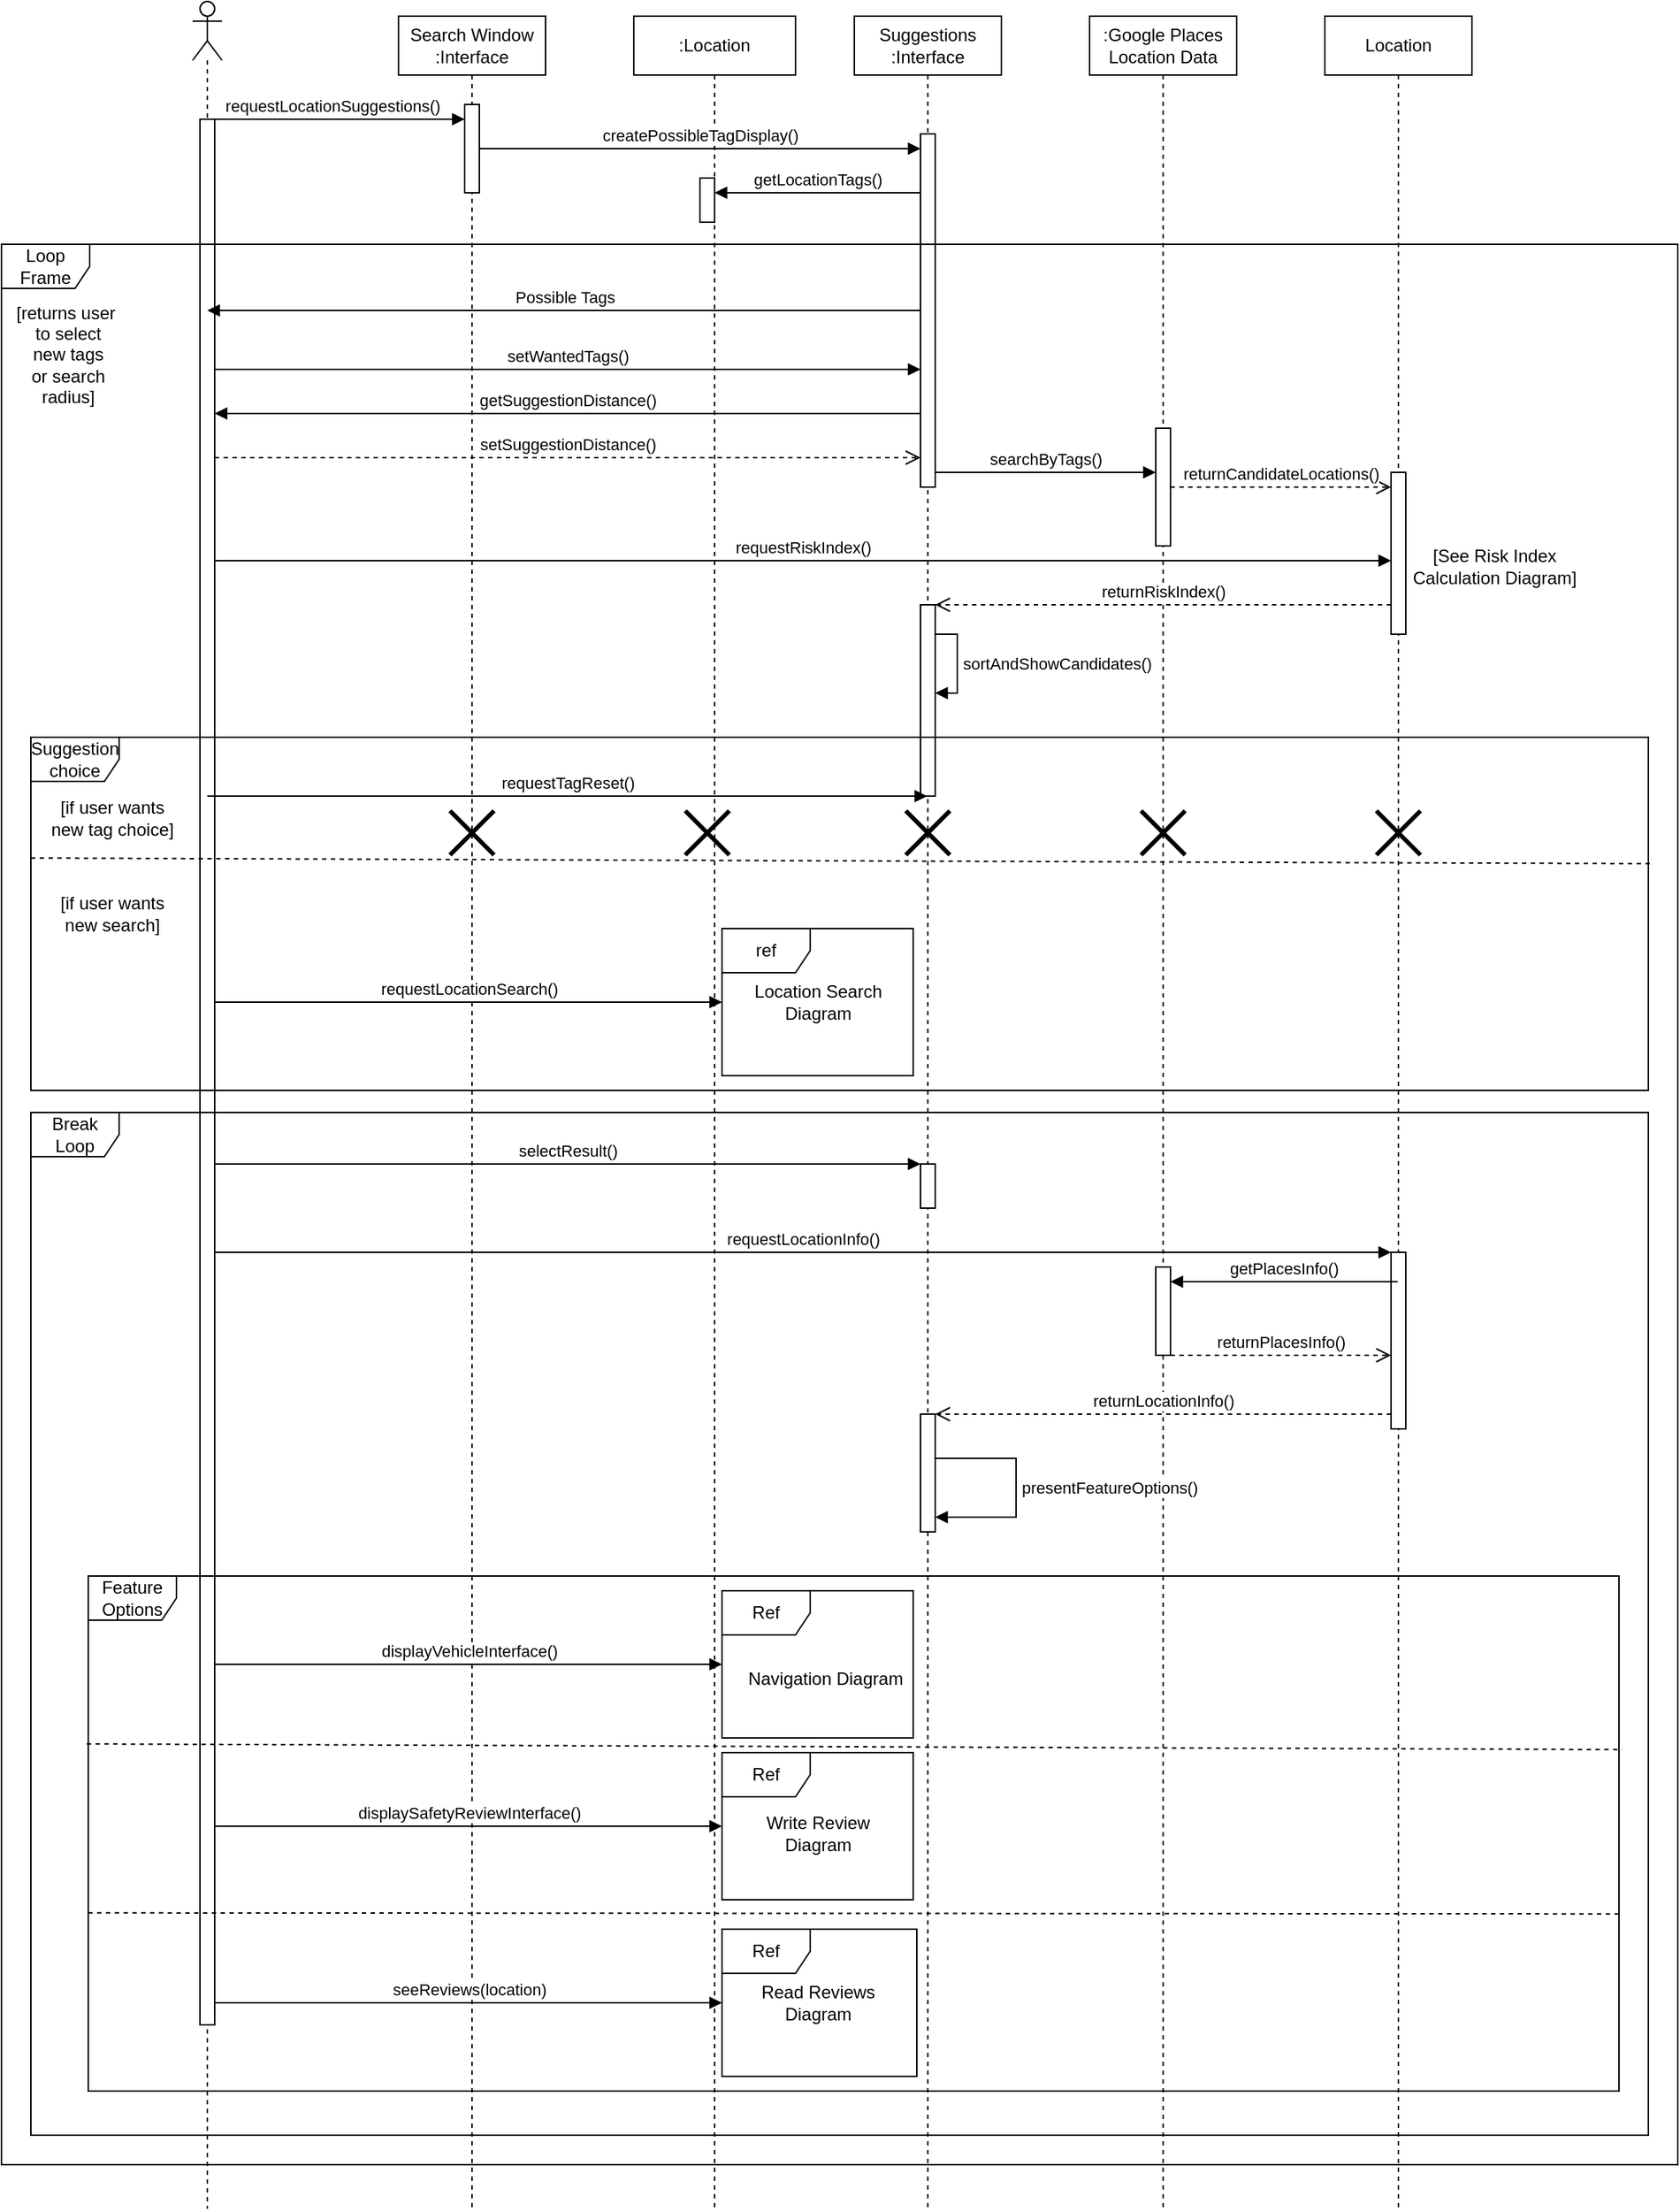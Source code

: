 <mxfile version="14.6.13" type="device"><diagram id="vwBw2WHseg199Gf1Z2LI" name="Page-1"><mxGraphModel dx="1185" dy="614" grid="1" gridSize="10" guides="1" tooltips="1" connect="1" arrows="1" fold="1" page="1" pageScale="1" pageWidth="1169" pageHeight="827" math="0" shadow="0"><root><mxCell id="0"/><mxCell id="1" parent="0"/><mxCell id="PFVnMQh6OcqsYix2DGGy-1" value="" style="shape=umlLifeline;participant=umlActor;perimeter=lifelinePerimeter;whiteSpace=wrap;html=1;container=1;collapsible=0;recursiveResize=0;verticalAlign=top;spacingTop=36;outlineConnect=0;" vertex="1" parent="1"><mxGeometry x="140" y="30" width="20" height="1500" as="geometry"/></mxCell><mxCell id="PFVnMQh6OcqsYix2DGGy-4" value="" style="html=1;points=[];perimeter=orthogonalPerimeter;" vertex="1" parent="PFVnMQh6OcqsYix2DGGy-1"><mxGeometry x="5" y="80" width="10" height="1295" as="geometry"/></mxCell><mxCell id="PFVnMQh6OcqsYix2DGGy-2" value="Search Window&lt;br&gt;:Interface" style="shape=umlLifeline;perimeter=lifelinePerimeter;whiteSpace=wrap;html=1;container=1;collapsible=0;recursiveResize=0;outlineConnect=0;" vertex="1" parent="1"><mxGeometry x="280" y="40" width="100" height="1490" as="geometry"/></mxCell><mxCell id="PFVnMQh6OcqsYix2DGGy-3" value="" style="html=1;points=[];perimeter=orthogonalPerimeter;" vertex="1" parent="PFVnMQh6OcqsYix2DGGy-2"><mxGeometry x="45" y="60" width="10" height="60" as="geometry"/></mxCell><mxCell id="PFVnMQh6OcqsYix2DGGy-5" value="requestLocationSuggestions()" style="html=1;verticalAlign=bottom;endArrow=block;" edge="1" parent="1" source="PFVnMQh6OcqsYix2DGGy-4" target="PFVnMQh6OcqsYix2DGGy-3"><mxGeometry x="-0.062" width="80" relative="1" as="geometry"><mxPoint x="340" y="240" as="sourcePoint"/><mxPoint x="420" y="240" as="targetPoint"/><Array as="points"><mxPoint x="240" y="110"/></Array><mxPoint as="offset"/></mxGeometry></mxCell><mxCell id="PFVnMQh6OcqsYix2DGGy-6" value=":Location" style="shape=umlLifeline;perimeter=lifelinePerimeter;whiteSpace=wrap;html=1;container=1;collapsible=0;recursiveResize=0;outlineConnect=0;" vertex="1" parent="1"><mxGeometry x="440" y="40" width="110" height="1490" as="geometry"/></mxCell><mxCell id="PFVnMQh6OcqsYix2DGGy-8" value="" style="html=1;points=[];perimeter=orthogonalPerimeter;" vertex="1" parent="PFVnMQh6OcqsYix2DGGy-6"><mxGeometry x="45" y="110" width="10" height="30" as="geometry"/></mxCell><mxCell id="PFVnMQh6OcqsYix2DGGy-7" value="getLocationTags()" style="html=1;verticalAlign=bottom;endArrow=block;" edge="1" parent="1" source="PFVnMQh6OcqsYix2DGGy-11" target="PFVnMQh6OcqsYix2DGGy-8"><mxGeometry width="80" relative="1" as="geometry"><mxPoint x="430" y="230" as="sourcePoint"/><mxPoint x="510" y="230" as="targetPoint"/><Array as="points"><mxPoint x="600" y="160"/></Array></mxGeometry></mxCell><mxCell id="PFVnMQh6OcqsYix2DGGy-9" value="Suggestions&lt;br&gt;:Interface" style="shape=umlLifeline;perimeter=lifelinePerimeter;whiteSpace=wrap;html=1;container=1;collapsible=0;recursiveResize=0;outlineConnect=0;" vertex="1" parent="1"><mxGeometry x="590" y="40" width="100" height="1490" as="geometry"/></mxCell><mxCell id="PFVnMQh6OcqsYix2DGGy-11" value="" style="html=1;points=[];perimeter=orthogonalPerimeter;" vertex="1" parent="PFVnMQh6OcqsYix2DGGy-9"><mxGeometry x="45" y="80" width="10" height="240" as="geometry"/></mxCell><mxCell id="PFVnMQh6OcqsYix2DGGy-26" value="" style="html=1;points=[];perimeter=orthogonalPerimeter;" vertex="1" parent="PFVnMQh6OcqsYix2DGGy-9"><mxGeometry x="45" y="400" width="10" height="130" as="geometry"/></mxCell><mxCell id="PFVnMQh6OcqsYix2DGGy-30" value="sortAndShowCandidates()" style="edgeStyle=orthogonalEdgeStyle;html=1;align=left;spacingLeft=2;endArrow=block;rounded=0;" edge="1" target="PFVnMQh6OcqsYix2DGGy-26" parent="PFVnMQh6OcqsYix2DGGy-9" source="PFVnMQh6OcqsYix2DGGy-26"><mxGeometry relative="1" as="geometry"><mxPoint x="-40" y="480" as="sourcePoint"/><Array as="points"><mxPoint x="70" y="420"/><mxPoint x="70" y="460"/></Array><mxPoint x="-40" y="550" as="targetPoint"/></mxGeometry></mxCell><mxCell id="PFVnMQh6OcqsYix2DGGy-49" value="" style="html=1;points=[];perimeter=orthogonalPerimeter;" vertex="1" parent="PFVnMQh6OcqsYix2DGGy-9"><mxGeometry x="45" y="780" width="10" height="30" as="geometry"/></mxCell><mxCell id="PFVnMQh6OcqsYix2DGGy-10" value="createPossibleTagDisplay()" style="html=1;verticalAlign=bottom;endArrow=block;" edge="1" parent="1" source="PFVnMQh6OcqsYix2DGGy-3" target="PFVnMQh6OcqsYix2DGGy-11"><mxGeometry width="80" relative="1" as="geometry"><mxPoint x="610" y="260" as="sourcePoint"/><mxPoint x="690" y="260" as="targetPoint"/></mxGeometry></mxCell><mxCell id="PFVnMQh6OcqsYix2DGGy-12" value="Possible Tags" style="html=1;verticalAlign=bottom;endArrow=block;" edge="1" parent="1" source="PFVnMQh6OcqsYix2DGGy-11" target="PFVnMQh6OcqsYix2DGGy-1"><mxGeometry width="80" relative="1" as="geometry"><mxPoint x="390" y="250" as="sourcePoint"/><mxPoint x="470" y="250" as="targetPoint"/><Array as="points"><mxPoint x="430" y="240"/></Array></mxGeometry></mxCell><mxCell id="PFVnMQh6OcqsYix2DGGy-13" value="setWantedTags()" style="html=1;verticalAlign=bottom;endArrow=block;" edge="1" parent="1" source="PFVnMQh6OcqsYix2DGGy-4" target="PFVnMQh6OcqsYix2DGGy-11"><mxGeometry width="80" relative="1" as="geometry"><mxPoint x="380" y="300" as="sourcePoint"/><mxPoint x="460" y="300" as="targetPoint"/><Array as="points"><mxPoint x="440" y="280"/></Array></mxGeometry></mxCell><mxCell id="PFVnMQh6OcqsYix2DGGy-14" value="getSuggestionDistance()" style="html=1;verticalAlign=bottom;endArrow=block;" edge="1" parent="1" source="PFVnMQh6OcqsYix2DGGy-11" target="PFVnMQh6OcqsYix2DGGy-4"><mxGeometry width="80" relative="1" as="geometry"><mxPoint x="560" y="230" as="sourcePoint"/><mxPoint x="640" y="230" as="targetPoint"/><Array as="points"><mxPoint x="420" y="310"/></Array></mxGeometry></mxCell><mxCell id="PFVnMQh6OcqsYix2DGGy-16" value="setSuggestionDistance()" style="html=1;verticalAlign=bottom;endArrow=open;dashed=1;endSize=8;" edge="1" parent="1" source="PFVnMQh6OcqsYix2DGGy-4" target="PFVnMQh6OcqsYix2DGGy-11"><mxGeometry relative="1" as="geometry"><mxPoint x="640" y="400" as="sourcePoint"/><mxPoint x="560" y="400" as="targetPoint"/><Array as="points"><mxPoint x="610" y="340"/></Array></mxGeometry></mxCell><mxCell id="PFVnMQh6OcqsYix2DGGy-17" value=":Google Places&lt;br&gt;Location Data" style="shape=umlLifeline;perimeter=lifelinePerimeter;whiteSpace=wrap;html=1;container=1;collapsible=0;recursiveResize=0;outlineConnect=0;" vertex="1" parent="1"><mxGeometry x="750" y="40" width="100" height="1490" as="geometry"/></mxCell><mxCell id="PFVnMQh6OcqsYix2DGGy-19" value="" style="html=1;points=[];perimeter=orthogonalPerimeter;" vertex="1" parent="PFVnMQh6OcqsYix2DGGy-17"><mxGeometry x="45" y="280" width="10" height="80" as="geometry"/></mxCell><mxCell id="PFVnMQh6OcqsYix2DGGy-18" value="searchByTags()" style="html=1;verticalAlign=bottom;endArrow=block;" edge="1" parent="1" source="PFVnMQh6OcqsYix2DGGy-11" target="PFVnMQh6OcqsYix2DGGy-19"><mxGeometry width="80" relative="1" as="geometry"><mxPoint x="780" y="310" as="sourcePoint"/><mxPoint x="860" y="310" as="targetPoint"/><Array as="points"><mxPoint x="720" y="350"/></Array></mxGeometry></mxCell><mxCell id="PFVnMQh6OcqsYix2DGGy-20" value="Location" style="shape=umlLifeline;perimeter=lifelinePerimeter;whiteSpace=wrap;html=1;container=1;collapsible=0;recursiveResize=0;outlineConnect=0;" vertex="1" parent="1"><mxGeometry x="910" y="40" width="100" height="1490" as="geometry"/></mxCell><mxCell id="PFVnMQh6OcqsYix2DGGy-21" value="" style="html=1;points=[];perimeter=orthogonalPerimeter;" vertex="1" parent="PFVnMQh6OcqsYix2DGGy-20"><mxGeometry x="45" y="310" width="10" height="110" as="geometry"/></mxCell><mxCell id="PFVnMQh6OcqsYix2DGGy-23" value="returnCandidateLocations()" style="html=1;verticalAlign=bottom;endArrow=open;dashed=1;endSize=8;" edge="1" parent="1" source="PFVnMQh6OcqsYix2DGGy-19" target="PFVnMQh6OcqsYix2DGGy-21"><mxGeometry relative="1" as="geometry"><mxPoint x="830" y="360" as="sourcePoint"/><mxPoint x="750" y="360" as="targetPoint"/></mxGeometry></mxCell><mxCell id="PFVnMQh6OcqsYix2DGGy-24" value="requestRiskIndex()" style="html=1;verticalAlign=bottom;endArrow=block;" edge="1" parent="1" source="PFVnMQh6OcqsYix2DGGy-4" target="PFVnMQh6OcqsYix2DGGy-21"><mxGeometry width="80" relative="1" as="geometry"><mxPoint x="410" y="390" as="sourcePoint"/><mxPoint x="490" y="390" as="targetPoint"/><Array as="points"><mxPoint x="760" y="410"/></Array></mxGeometry></mxCell><mxCell id="PFVnMQh6OcqsYix2DGGy-25" value="[See Risk Index&lt;br&gt;Calculation Diagram]" style="text;html=1;align=center;verticalAlign=middle;resizable=0;points=[];autosize=1;strokeColor=none;" vertex="1" parent="1"><mxGeometry x="960" y="399" width="130" height="30" as="geometry"/></mxCell><mxCell id="PFVnMQh6OcqsYix2DGGy-27" value="returnRiskIndex()" style="html=1;verticalAlign=bottom;endArrow=open;dashed=1;endSize=8;" edge="1" parent="1" source="PFVnMQh6OcqsYix2DGGy-21" target="PFVnMQh6OcqsYix2DGGy-26"><mxGeometry relative="1" as="geometry"><mxPoint x="790" y="520" as="sourcePoint"/><mxPoint x="710" y="520" as="targetPoint"/></mxGeometry></mxCell><mxCell id="PFVnMQh6OcqsYix2DGGy-28" value="Loop&lt;br&gt;Frame" style="shape=umlFrame;whiteSpace=wrap;html=1;" vertex="1" parent="1"><mxGeometry x="10" y="195" width="1140" height="1305" as="geometry"/></mxCell><mxCell id="PFVnMQh6OcqsYix2DGGy-32" value="Suggestion&lt;br&gt;choice" style="shape=umlFrame;whiteSpace=wrap;html=1;" vertex="1" parent="1"><mxGeometry x="30" y="530" width="1100" height="240" as="geometry"/></mxCell><mxCell id="PFVnMQh6OcqsYix2DGGy-33" value="[if user wants&lt;br&gt;new tag choice]" style="text;html=1;align=center;verticalAlign=middle;resizable=0;points=[];autosize=1;strokeColor=none;" vertex="1" parent="1"><mxGeometry x="35" y="570" width="100" height="30" as="geometry"/></mxCell><mxCell id="PFVnMQh6OcqsYix2DGGy-34" value="requestTagReset()" style="html=1;verticalAlign=bottom;endArrow=block;" edge="1" parent="1" source="PFVnMQh6OcqsYix2DGGy-1" target="PFVnMQh6OcqsYix2DGGy-9"><mxGeometry width="80" relative="1" as="geometry"><mxPoint x="200" y="510" as="sourcePoint"/><mxPoint x="710" y="500" as="targetPoint"/><Array as="points"><mxPoint x="400" y="570"/></Array></mxGeometry></mxCell><mxCell id="PFVnMQh6OcqsYix2DGGy-35" value="" style="shape=umlDestroy;whiteSpace=wrap;html=1;strokeWidth=3;" vertex="1" parent="1"><mxGeometry x="315" y="580" width="30" height="30" as="geometry"/></mxCell><mxCell id="PFVnMQh6OcqsYix2DGGy-36" value="" style="shape=umlDestroy;whiteSpace=wrap;html=1;strokeWidth=3;" vertex="1" parent="1"><mxGeometry x="475" y="580" width="30" height="30" as="geometry"/></mxCell><mxCell id="PFVnMQh6OcqsYix2DGGy-37" value="" style="shape=umlDestroy;whiteSpace=wrap;html=1;strokeWidth=3;" vertex="1" parent="1"><mxGeometry x="625" y="580" width="30" height="30" as="geometry"/></mxCell><mxCell id="PFVnMQh6OcqsYix2DGGy-39" value="" style="shape=umlDestroy;whiteSpace=wrap;html=1;strokeWidth=3;" vertex="1" parent="1"><mxGeometry x="785" y="580" width="30" height="30" as="geometry"/></mxCell><mxCell id="PFVnMQh6OcqsYix2DGGy-40" value="" style="shape=umlDestroy;whiteSpace=wrap;html=1;strokeWidth=3;" vertex="1" parent="1"><mxGeometry x="945" y="580" width="30" height="30" as="geometry"/></mxCell><mxCell id="PFVnMQh6OcqsYix2DGGy-41" value="[if user wants&lt;br&gt;new search]" style="text;html=1;align=center;verticalAlign=middle;resizable=0;points=[];autosize=1;strokeColor=none;" vertex="1" parent="1"><mxGeometry x="40" y="635" width="90" height="30" as="geometry"/></mxCell><mxCell id="PFVnMQh6OcqsYix2DGGy-42" value="ref" style="shape=umlFrame;whiteSpace=wrap;html=1;" vertex="1" parent="1"><mxGeometry x="500" y="660" width="130" height="100" as="geometry"/></mxCell><mxCell id="PFVnMQh6OcqsYix2DGGy-43" value="requestLocationSearch()" style="html=1;verticalAlign=bottom;endArrow=block;" edge="1" parent="1" source="PFVnMQh6OcqsYix2DGGy-4" target="PFVnMQh6OcqsYix2DGGy-42"><mxGeometry width="80" relative="1" as="geometry"><mxPoint x="600" y="680" as="sourcePoint"/><mxPoint x="680" y="680" as="targetPoint"/><Array as="points"><mxPoint x="330" y="710"/></Array></mxGeometry></mxCell><mxCell id="PFVnMQh6OcqsYix2DGGy-44" value="Location Search&lt;br&gt;Diagram" style="text;html=1;align=center;verticalAlign=middle;resizable=0;points=[];autosize=1;strokeColor=none;" vertex="1" parent="1"><mxGeometry x="515" y="695" width="100" height="30" as="geometry"/></mxCell><mxCell id="PFVnMQh6OcqsYix2DGGy-45" value="" style="endArrow=none;dashed=1;html=1;exitX=0;exitY=0.342;exitDx=0;exitDy=0;exitPerimeter=0;entryX=1.002;entryY=0.358;entryDx=0;entryDy=0;entryPerimeter=0;" edge="1" parent="1" source="PFVnMQh6OcqsYix2DGGy-32" target="PFVnMQh6OcqsYix2DGGy-32"><mxGeometry width="50" height="50" relative="1" as="geometry"><mxPoint x="610" y="710" as="sourcePoint"/><mxPoint x="660" y="660" as="targetPoint"/></mxGeometry></mxCell><mxCell id="PFVnMQh6OcqsYix2DGGy-46" value="Break&lt;br&gt;Loop" style="shape=umlFrame;whiteSpace=wrap;html=1;" vertex="1" parent="1"><mxGeometry x="30" y="785" width="1100" height="695" as="geometry"/></mxCell><mxCell id="PFVnMQh6OcqsYix2DGGy-47" value="selectResult()" style="html=1;verticalAlign=bottom;endArrow=block;" edge="1" parent="1" source="PFVnMQh6OcqsYix2DGGy-4" target="PFVnMQh6OcqsYix2DGGy-49"><mxGeometry width="80" relative="1" as="geometry"><mxPoint x="590" y="810" as="sourcePoint"/><mxPoint x="670" y="810" as="targetPoint"/></mxGeometry></mxCell><mxCell id="PFVnMQh6OcqsYix2DGGy-66" value="" style="html=1;points=[];perimeter=orthogonalPerimeter;" vertex="1" parent="1"><mxGeometry x="635" y="990" width="10" height="80" as="geometry"/></mxCell><mxCell id="PFVnMQh6OcqsYix2DGGy-67" value="&lt;span style=&quot;text-align: center&quot;&gt;presentFeatureOptions()&lt;/span&gt;" style="edgeStyle=orthogonalEdgeStyle;html=1;align=left;spacingLeft=2;endArrow=block;rounded=0;" edge="1" parent="1" source="PFVnMQh6OcqsYix2DGGy-66" target="PFVnMQh6OcqsYix2DGGy-66"><mxGeometry relative="1" as="geometry"><mxPoint x="270" y="900" as="sourcePoint"/><Array as="points"><mxPoint x="700" y="1020"/><mxPoint x="700" y="1060"/></Array><mxPoint x="275" y="920" as="targetPoint"/></mxGeometry></mxCell><mxCell id="PFVnMQh6OcqsYix2DGGy-68" value="" style="html=1;points=[];perimeter=orthogonalPerimeter;" vertex="1" parent="1"><mxGeometry x="795" y="890" width="10" height="60" as="geometry"/></mxCell><mxCell id="PFVnMQh6OcqsYix2DGGy-69" value="" style="html=1;points=[];perimeter=orthogonalPerimeter;" vertex="1" parent="1"><mxGeometry x="955" y="880" width="10" height="120" as="geometry"/></mxCell><mxCell id="PFVnMQh6OcqsYix2DGGy-70" value="requestLocationInfo()" style="html=1;verticalAlign=bottom;endArrow=block;" edge="1" parent="1" target="PFVnMQh6OcqsYix2DGGy-69" source="PFVnMQh6OcqsYix2DGGy-4"><mxGeometry width="80" relative="1" as="geometry"><mxPoint x="315" y="880" as="sourcePoint"/><mxPoint x="720" y="880" as="targetPoint"/></mxGeometry></mxCell><mxCell id="PFVnMQh6OcqsYix2DGGy-71" value="getPlacesInfo()" style="html=1;verticalAlign=bottom;endArrow=block;" edge="1" parent="1" target="PFVnMQh6OcqsYix2DGGy-68"><mxGeometry width="80" relative="1" as="geometry"><mxPoint x="959.5" y="900" as="sourcePoint"/><mxPoint x="790" y="900" as="targetPoint"/></mxGeometry></mxCell><mxCell id="PFVnMQh6OcqsYix2DGGy-72" value="returnPlacesInfo()" style="html=1;verticalAlign=bottom;endArrow=open;dashed=1;endSize=8;" edge="1" parent="1" source="PFVnMQh6OcqsYix2DGGy-68" target="PFVnMQh6OcqsYix2DGGy-69"><mxGeometry relative="1" as="geometry"><mxPoint x="850" y="860" as="sourcePoint"/><mxPoint x="770" y="860" as="targetPoint"/><Array as="points"><mxPoint x="880" y="950"/></Array></mxGeometry></mxCell><mxCell id="PFVnMQh6OcqsYix2DGGy-73" value="returnLocationInfo()" style="html=1;verticalAlign=bottom;endArrow=open;dashed=1;endSize=8;" edge="1" parent="1" source="PFVnMQh6OcqsYix2DGGy-69" target="PFVnMQh6OcqsYix2DGGy-66"><mxGeometry relative="1" as="geometry"><mxPoint x="770" y="1010" as="sourcePoint"/><mxPoint x="690" y="1010" as="targetPoint"/><Array as="points"><mxPoint x="780" y="990"/></Array></mxGeometry></mxCell><mxCell id="PFVnMQh6OcqsYix2DGGy-74" value="Feature&lt;br&gt;Options" style="shape=umlFrame;whiteSpace=wrap;html=1;" vertex="1" parent="1"><mxGeometry x="69" y="1100" width="1041" height="350" as="geometry"/></mxCell><mxCell id="PFVnMQh6OcqsYix2DGGy-75" value="Ref" style="shape=umlFrame;whiteSpace=wrap;html=1;" vertex="1" parent="1"><mxGeometry x="500" y="1110" width="130" height="100" as="geometry"/></mxCell><mxCell id="PFVnMQh6OcqsYix2DGGy-76" value="Ref" style="shape=umlFrame;whiteSpace=wrap;html=1;" vertex="1" parent="1"><mxGeometry x="500" y="1220" width="130" height="100" as="geometry"/></mxCell><mxCell id="PFVnMQh6OcqsYix2DGGy-77" value="Navigation Diagram" style="text;html=1;align=center;verticalAlign=middle;resizable=0;points=[];autosize=1;strokeColor=none;" vertex="1" parent="1"><mxGeometry x="510" y="1160" width="120" height="20" as="geometry"/></mxCell><mxCell id="PFVnMQh6OcqsYix2DGGy-78" value="Write Review&lt;br&gt;Diagram" style="text;html=1;align=center;verticalAlign=middle;resizable=0;points=[];autosize=1;strokeColor=none;" vertex="1" parent="1"><mxGeometry x="520" y="1260" width="90" height="30" as="geometry"/></mxCell><mxCell id="PFVnMQh6OcqsYix2DGGy-79" value="" style="endArrow=none;dashed=1;html=1;exitX=-0.001;exitY=0.326;exitDx=0;exitDy=0;exitPerimeter=0;entryX=1.002;entryY=0.337;entryDx=0;entryDy=0;entryPerimeter=0;" edge="1" parent="1" source="PFVnMQh6OcqsYix2DGGy-74" target="PFVnMQh6OcqsYix2DGGy-74"><mxGeometry width="50" height="50" relative="1" as="geometry"><mxPoint x="630" y="1400" as="sourcePoint"/><mxPoint x="680" y="1350" as="targetPoint"/></mxGeometry></mxCell><mxCell id="PFVnMQh6OcqsYix2DGGy-80" value="" style="endArrow=none;dashed=1;html=1;exitX=0;exitY=0.654;exitDx=0;exitDy=0;exitPerimeter=0;entryX=1.002;entryY=0.656;entryDx=0;entryDy=0;entryPerimeter=0;" edge="1" parent="1" source="PFVnMQh6OcqsYix2DGGy-74" target="PFVnMQh6OcqsYix2DGGy-74"><mxGeometry width="50" height="50" relative="1" as="geometry"><mxPoint x="630" y="1400" as="sourcePoint"/><mxPoint x="680" y="1350" as="targetPoint"/></mxGeometry></mxCell><mxCell id="PFVnMQh6OcqsYix2DGGy-82" value="Ref" style="shape=umlFrame;whiteSpace=wrap;html=1;" vertex="1" parent="1"><mxGeometry x="500" y="1340" width="132.5" height="100" as="geometry"/></mxCell><mxCell id="PFVnMQh6OcqsYix2DGGy-83" value="Read Reviews&lt;br&gt;Diagram" style="text;html=1;align=center;verticalAlign=middle;resizable=0;points=[];autosize=1;strokeColor=none;" vertex="1" parent="1"><mxGeometry x="520" y="1375" width="90" height="30" as="geometry"/></mxCell><mxCell id="PFVnMQh6OcqsYix2DGGy-84" value="displayVehicleInterface()" style="html=1;verticalAlign=bottom;endArrow=block;" edge="1" parent="1" source="PFVnMQh6OcqsYix2DGGy-4" target="PFVnMQh6OcqsYix2DGGy-75"><mxGeometry width="80" relative="1" as="geometry"><mxPoint x="500" y="1240" as="sourcePoint"/><mxPoint x="580" y="1240" as="targetPoint"/><Array as="points"><mxPoint x="330" y="1160"/></Array></mxGeometry></mxCell><mxCell id="PFVnMQh6OcqsYix2DGGy-85" value="displaySafetyReviewInterface()" style="html=1;verticalAlign=bottom;endArrow=block;" edge="1" parent="1" source="PFVnMQh6OcqsYix2DGGy-4" target="PFVnMQh6OcqsYix2DGGy-76"><mxGeometry width="80" relative="1" as="geometry"><mxPoint x="500" y="1240" as="sourcePoint"/><mxPoint x="580" y="1240" as="targetPoint"/><Array as="points"><mxPoint x="340" y="1270"/></Array></mxGeometry></mxCell><mxCell id="PFVnMQh6OcqsYix2DGGy-86" value="seeReviews(location)" style="html=1;verticalAlign=bottom;endArrow=block;" edge="1" parent="1" source="PFVnMQh6OcqsYix2DGGy-4" target="PFVnMQh6OcqsYix2DGGy-82"><mxGeometry width="80" relative="1" as="geometry"><mxPoint x="410" y="1360" as="sourcePoint"/><mxPoint x="490" y="1360" as="targetPoint"/><Array as="points"><mxPoint x="330" y="1390"/></Array></mxGeometry></mxCell><mxCell id="PFVnMQh6OcqsYix2DGGy-87" value="[returns user&amp;nbsp;&lt;br&gt;to select&lt;br&gt;new tags&lt;br&gt;or search&lt;br&gt;radius]" style="text;html=1;align=center;verticalAlign=middle;resizable=0;points=[];autosize=1;strokeColor=none;" vertex="1" parent="1"><mxGeometry x="10" y="230" width="90" height="80" as="geometry"/></mxCell></root></mxGraphModel></diagram></mxfile>